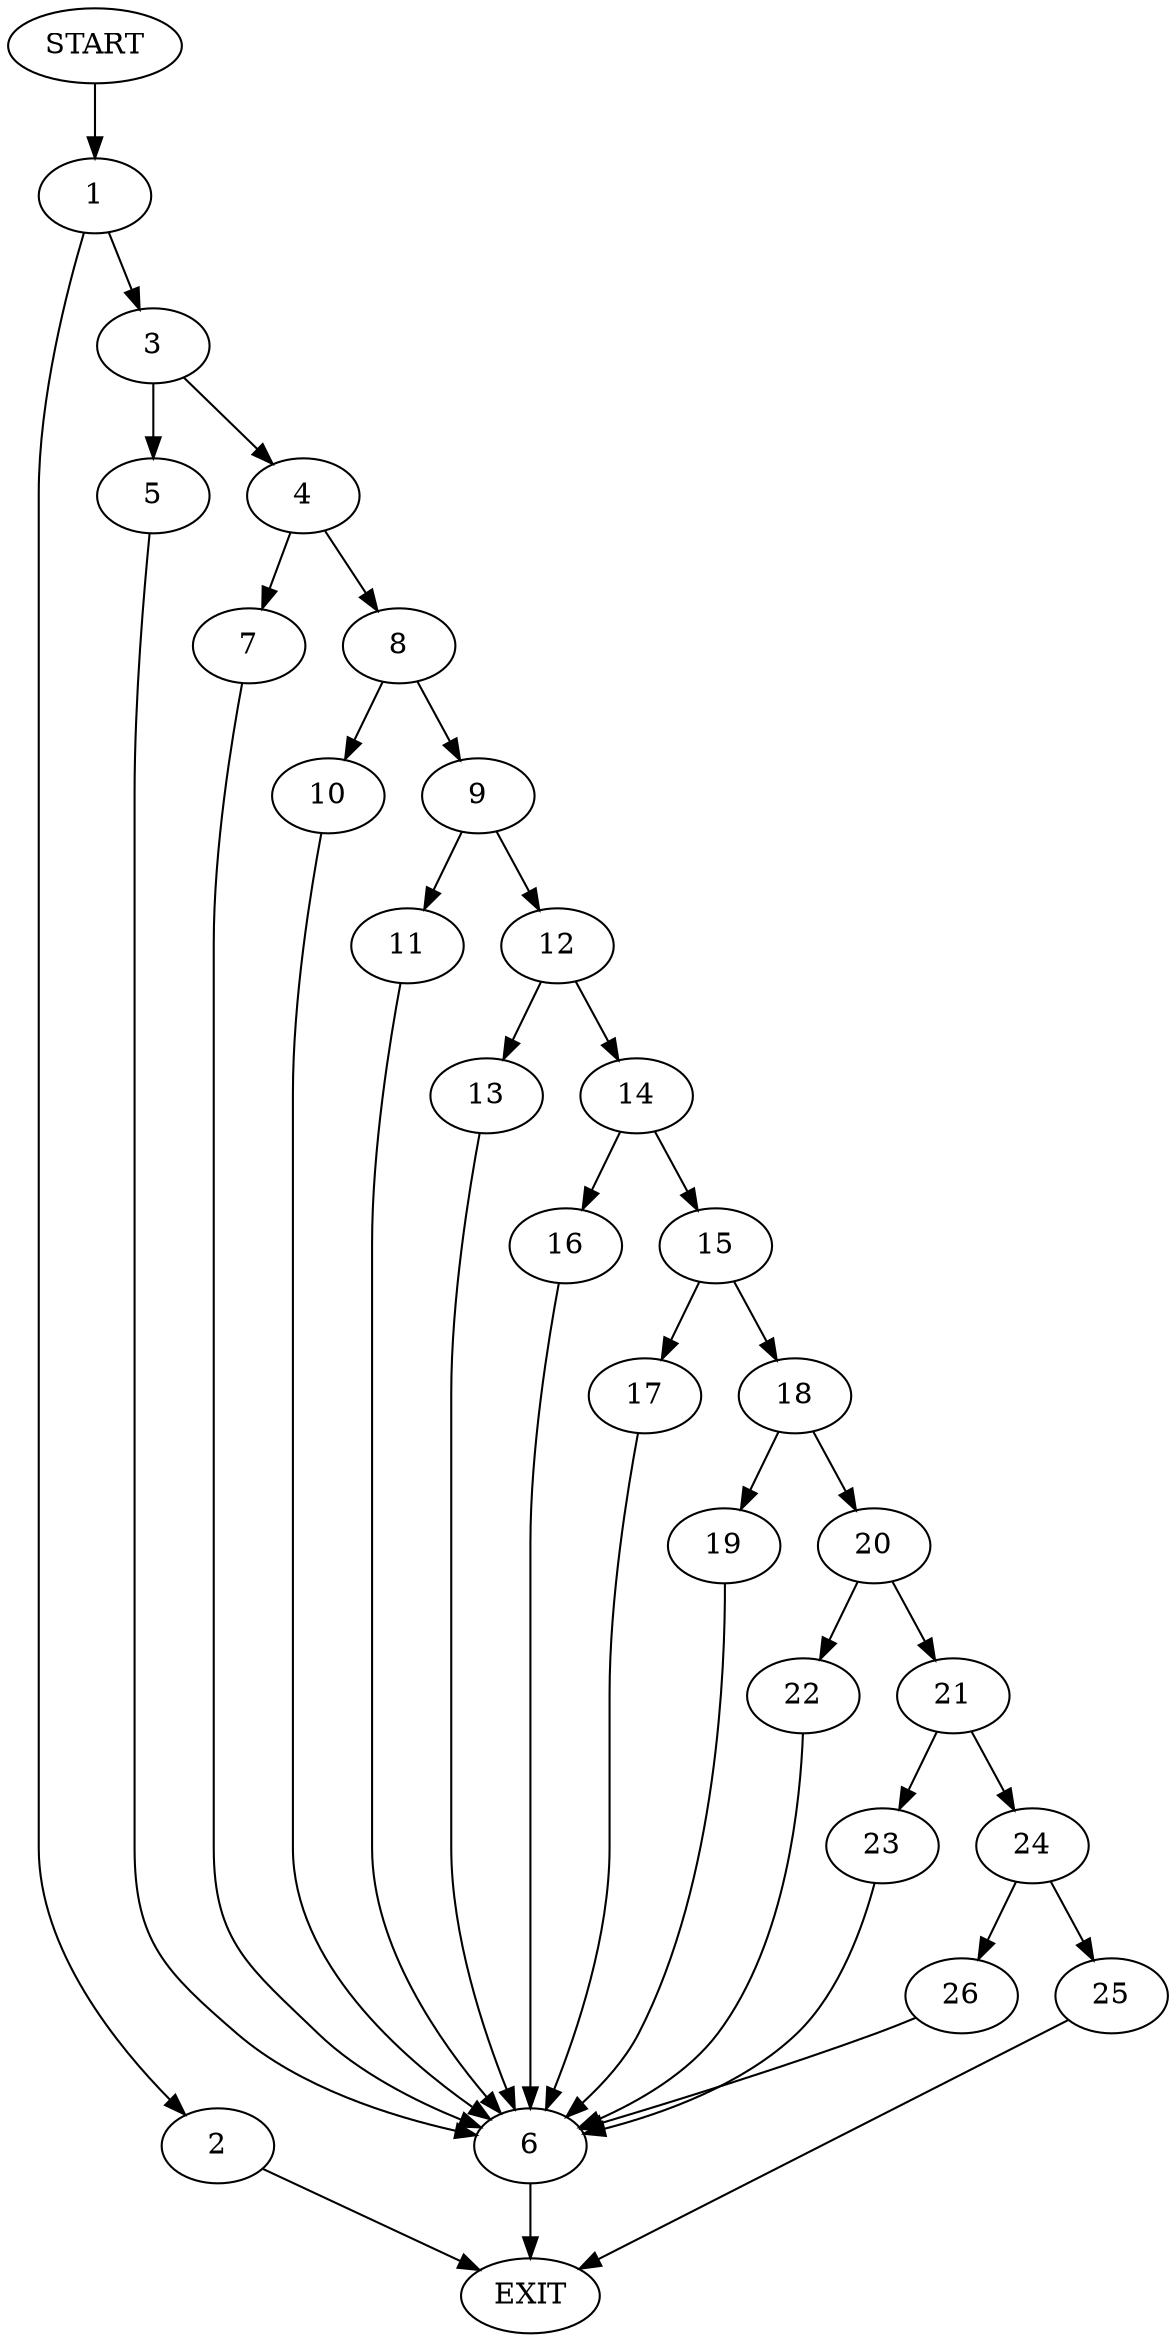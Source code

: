 digraph {
0 [label="START"]
27 [label="EXIT"]
0 -> 1
1 -> 2
1 -> 3
2 -> 27
3 -> 4
3 -> 5
5 -> 6
4 -> 7
4 -> 8
6 -> 27
7 -> 6
8 -> 9
8 -> 10
9 -> 11
9 -> 12
10 -> 6
11 -> 6
12 -> 13
12 -> 14
14 -> 15
14 -> 16
13 -> 6
15 -> 17
15 -> 18
16 -> 6
18 -> 19
18 -> 20
17 -> 6
20 -> 21
20 -> 22
19 -> 6
21 -> 23
21 -> 24
22 -> 6
23 -> 6
24 -> 25
24 -> 26
26 -> 6
25 -> 27
}
